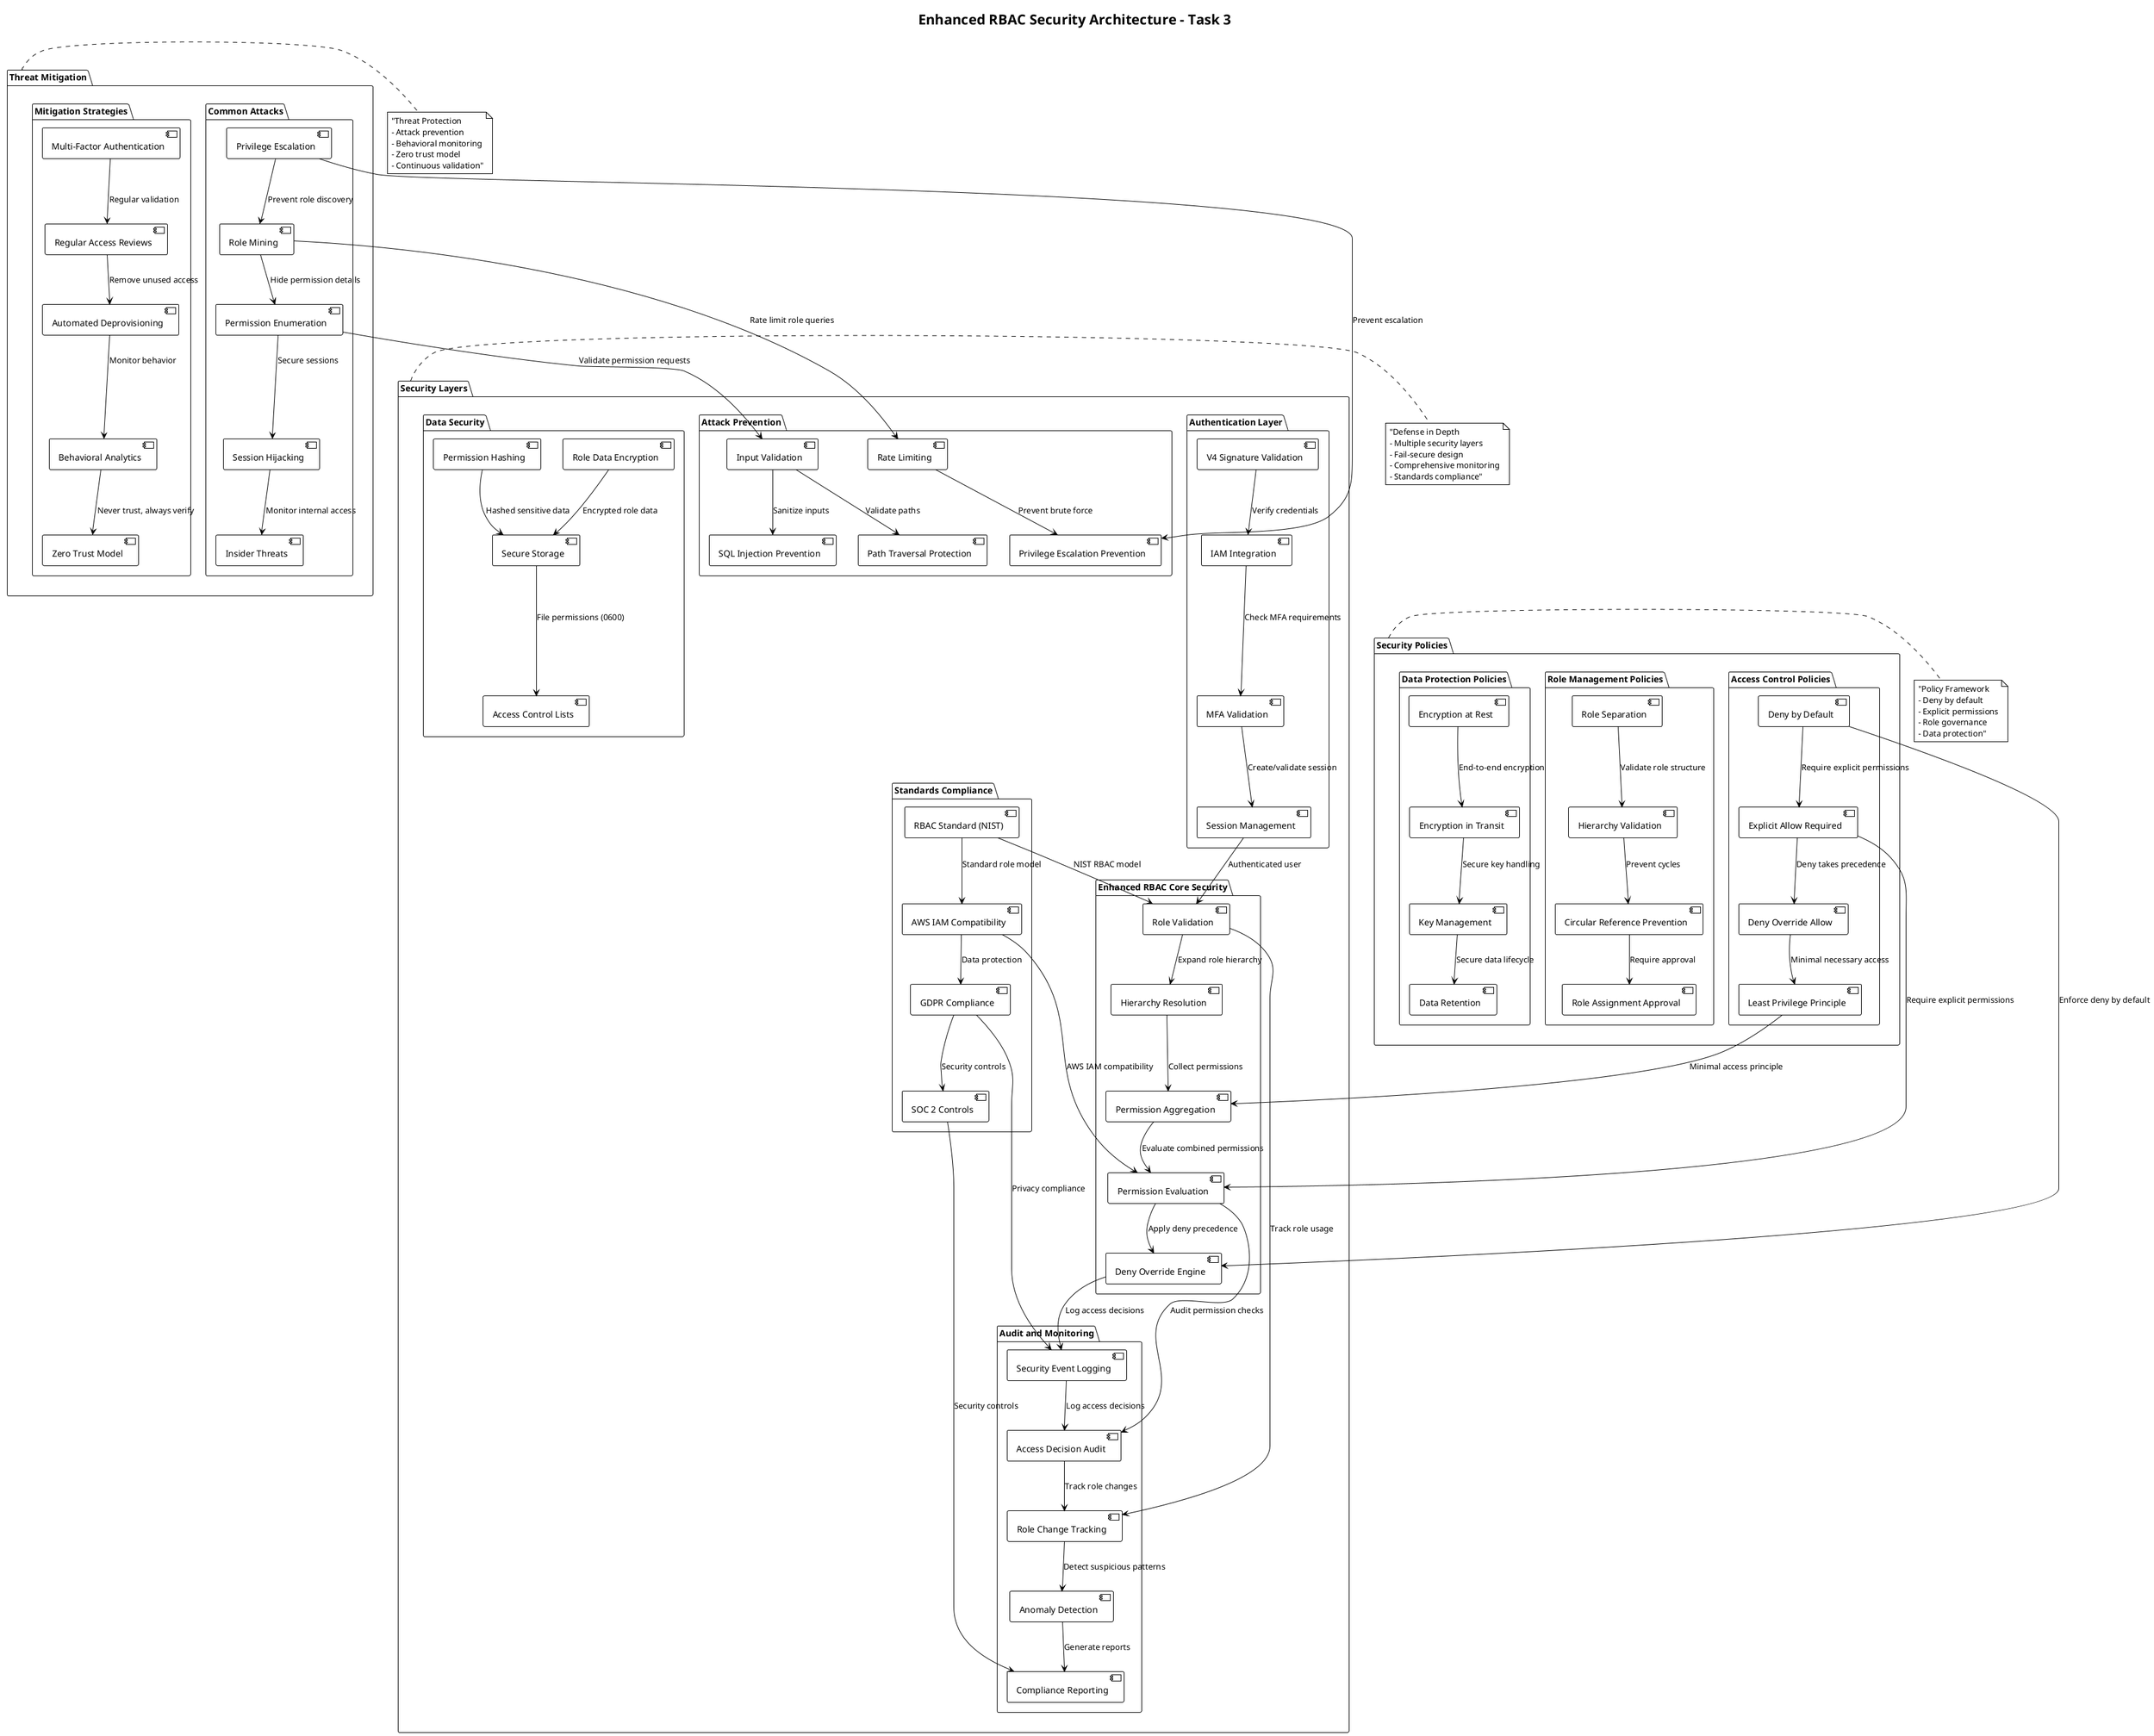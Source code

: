@startuml Task3_RBAC_Security_Architecture
!theme plain

title Enhanced RBAC Security Architecture - Task 3

package "Security Layers" {
    
    package "Authentication Layer" {
        component [V4 Signature Validation] as v4_auth
        component [IAM Integration] as iam_auth
        component [MFA Validation] as mfa_auth
        component [Session Management] as session_mgmt
        
        v4_auth --> iam_auth : "Verify credentials"
        iam_auth --> mfa_auth : "Check MFA requirements"
        mfa_auth --> session_mgmt : "Create/validate session"
    }
    
    package "Enhanced RBAC Core Security" {
        component [Role Validation] as role_validation
        component [Permission Evaluation] as perm_eval
        component [Hierarchy Resolution] as hierarchy_res
        component [Deny Override Engine] as deny_override
        component [Permission Aggregation] as perm_aggregation
        
        role_validation --> hierarchy_res : "Expand role hierarchy"
        hierarchy_res --> perm_aggregation : "Collect permissions"
        perm_aggregation --> perm_eval : "Evaluate combined permissions"
        perm_eval --> deny_override : "Apply deny precedence"
    }
    
    package "Data Security" {
        component [Role Data Encryption] as role_encryption
        component [Permission Hashing] as perm_hashing
        component [Secure Storage] as secure_storage
        component [Access Control Lists] as file_acl
        
        role_encryption --> secure_storage : "Encrypted role data"
        perm_hashing --> secure_storage : "Hashed sensitive data"
        secure_storage --> file_acl : "File permissions (0600)"
    }
    
    package "Attack Prevention" {
        component [Rate Limiting] as rate_limit
        component [Input Validation] as input_validation
        component [SQL Injection Prevention] as sql_prevention
        component [Path Traversal Protection] as path_protection
        component [Privilege Escalation Prevention] as priv_escalation
        
        input_validation --> sql_prevention : "Sanitize inputs"
        input_validation --> path_protection : "Validate paths"
        rate_limit --> priv_escalation : "Prevent brute force"
    }
    
    package "Audit and Monitoring" {
        component [Security Event Logging] as security_logging
        component [Access Decision Audit] as access_audit
        component [Role Change Tracking] as role_tracking
        component [Anomaly Detection] as anomaly_detection
        component [Compliance Reporting] as compliance
        
        security_logging --> access_audit : "Log access decisions"
        access_audit --> role_tracking : "Track role changes"
        role_tracking --> anomaly_detection : "Detect suspicious patterns"
        anomaly_detection --> compliance : "Generate reports"
    }
    
    package "Standards Compliance" {
        component [RBAC Standard (NIST)] as nist_rbac
        component [AWS IAM Compatibility] as aws_compat
        component [GDPR Compliance] as gdpr
        component [SOC 2 Controls] as soc2
        
        nist_rbac --> aws_compat : "Standard role model"
        aws_compat --> gdpr : "Data protection"
        gdpr --> soc2 : "Security controls"
    }
}

package "Security Policies" {
    
    package "Access Control Policies" {
        [Deny by Default] as deny_default
        [Explicit Allow Required] as explicit_allow
        [Deny Override Allow] as deny_override_policy
        [Least Privilege Principle] as least_privilege
        
        deny_default --> explicit_allow : "Require explicit permissions"
        explicit_allow --> deny_override_policy : "Deny takes precedence"
        deny_override_policy --> least_privilege : "Minimal necessary access"
    }
    
    package "Role Management Policies" {
        [Role Separation] as role_separation
        [Hierarchy Validation] as hierarchy_validation
        [Circular Reference Prevention] as circular_prevention
        [Role Assignment Approval] as role_approval
        
        role_separation --> hierarchy_validation : "Validate role structure"
        hierarchy_validation --> circular_prevention : "Prevent cycles"
        circular_prevention --> role_approval : "Require approval"
    }
    
    package "Data Protection Policies" {
        [Encryption at Rest] as encryption_rest
        [Encryption in Transit] as encryption_transit
        [Key Management] as key_mgmt
        [Data Retention] as data_retention
        
        encryption_rest --> encryption_transit : "End-to-end encryption"
        encryption_transit --> key_mgmt : "Secure key handling"
        key_mgmt --> data_retention : "Secure data lifecycle"
    }
}

package "Threat Mitigation" {
    
    package "Common Attacks" {
        [Privilege Escalation] as priv_esc_threat
        [Role Mining] as role_mining
        [Permission Enumeration] as perm_enum
        [Session Hijacking] as session_hijack
        [Insider Threats] as insider_threat
        
        priv_esc_threat --> role_mining : "Prevent role discovery"
        role_mining --> perm_enum : "Hide permission details"
        perm_enum --> session_hijack : "Secure sessions"
        session_hijack --> insider_threat : "Monitor internal access"
    }
    
    package "Mitigation Strategies" {
        [Multi-Factor Authentication] as mfa_mitigation
        [Regular Access Reviews] as access_review
        [Automated Deprovisioning] as auto_deprov
        [Behavioral Analytics] as behavioral
        [Zero Trust Model] as zero_trust
        
        mfa_mitigation --> access_review : "Regular validation"
        access_review --> auto_deprov : "Remove unused access"
        auto_deprov --> behavioral : "Monitor behavior"
        behavioral --> zero_trust : "Never trust, always verify"
    }
}

' Security flow connections
session_mgmt --> role_validation : "Authenticated user"
deny_override --> security_logging : "Log access decisions"
perm_eval --> access_audit : "Audit permission checks"
role_validation --> role_tracking : "Track role usage"

' Policy enforcement
deny_default --> deny_override : "Enforce deny by default"
explicit_allow --> perm_eval : "Require explicit permissions"
least_privilege --> perm_aggregation : "Minimal access principle"

' Threat mitigation
priv_esc_threat --> priv_escalation : "Prevent escalation"
role_mining --> rate_limit : "Rate limit role queries"
perm_enum --> input_validation : "Validate permission requests"

' Compliance connections
nist_rbac --> role_validation : "NIST RBAC model"
aws_compat --> perm_eval : "AWS IAM compatibility"
gdpr --> security_logging : "Privacy compliance"
soc2 --> compliance : "Security controls"

note right of "Security Layers" : "Defense in Depth\n- Multiple security layers\n- Fail-secure design\n- Comprehensive monitoring\n- Standards compliance"

note right of "Security Policies" : "Policy Framework\n- Deny by default\n- Explicit permissions\n- Role governance\n- Data protection"

note right of "Threat Mitigation" : "Threat Protection\n- Attack prevention\n- Behavioral monitoring\n- Zero trust model\n- Continuous validation"

@enduml